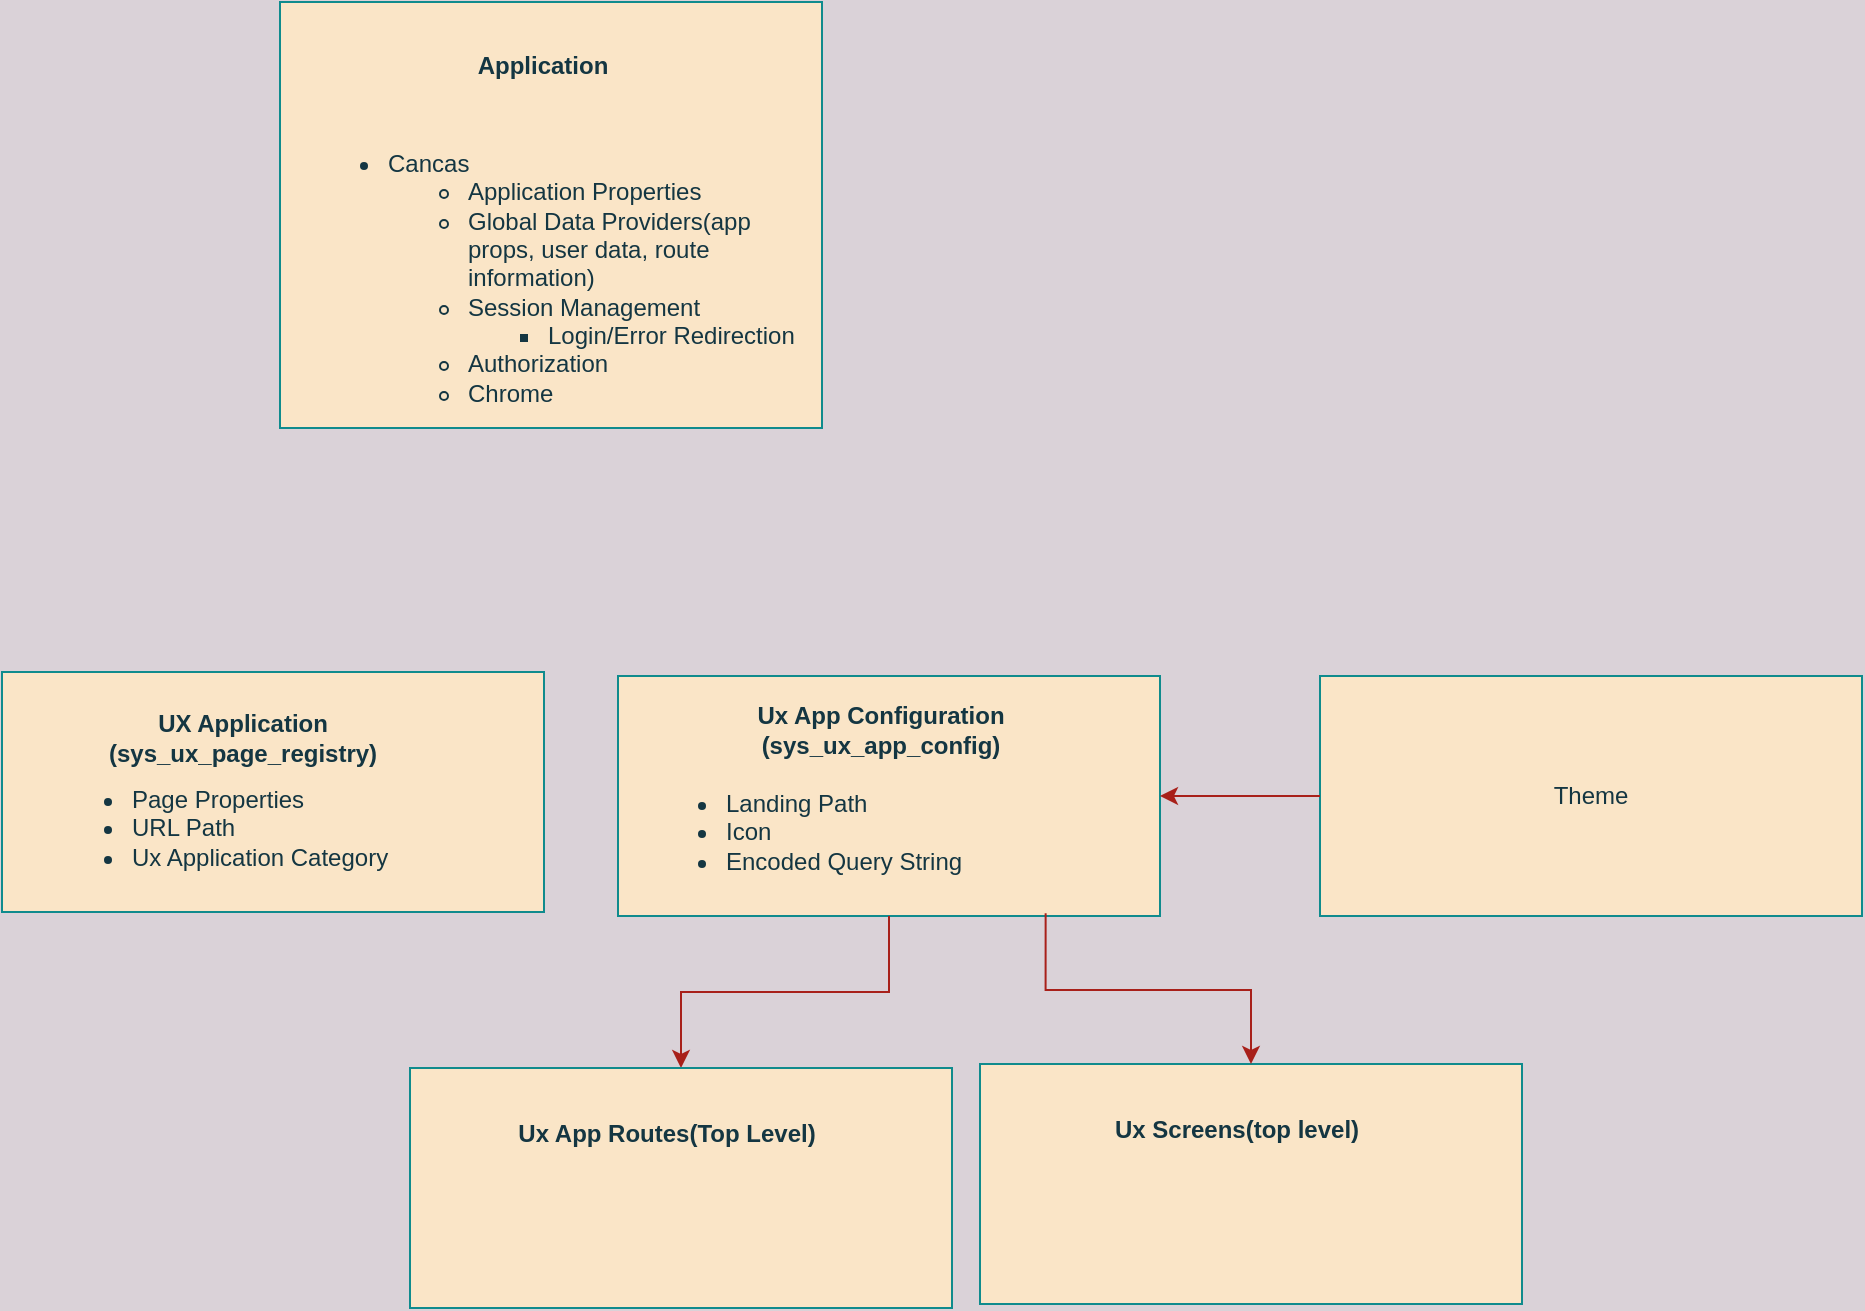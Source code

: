 <mxfile version="20.5.1" type="github">
  <diagram id="qqGL3lFV0vXu3Oas8Yws" name="Page-1">
    <mxGraphModel dx="2430" dy="1708" grid="0" gridSize="10" guides="1" tooltips="1" connect="1" arrows="1" fold="1" page="0" pageScale="1" pageWidth="827" pageHeight="1169" background="#DAD2D8" math="0" shadow="0">
      <root>
        <mxCell id="0" />
        <mxCell id="1" parent="0" />
        <mxCell id="hrlRFXkUMkofeoo2fDKn-14" value="" style="group;fillColor=none;fontColor=#143642;" vertex="1" connectable="0" parent="1">
          <mxGeometry x="205" y="-97" width="274" height="120.0" as="geometry" />
        </mxCell>
        <mxCell id="hrlRFXkUMkofeoo2fDKn-15" value="" style="rounded=0;whiteSpace=wrap;html=1;strokeColor=#0F8B8D;fontColor=#143642;fillColor=#FAE5C7;" vertex="1" parent="hrlRFXkUMkofeoo2fDKn-14">
          <mxGeometry width="271" height="120.0" as="geometry" />
        </mxCell>
        <mxCell id="hrlRFXkUMkofeoo2fDKn-16" value="&lt;ul&gt;&lt;li&gt;Landing Path&lt;/li&gt;&lt;li&gt;Icon&lt;/li&gt;&lt;li&gt;Encoded Query String&lt;/li&gt;&lt;/ul&gt;" style="text;html=1;strokeColor=none;fillColor=none;align=left;verticalAlign=middle;whiteSpace=wrap;rounded=0;fontColor=#143642;" vertex="1" parent="hrlRFXkUMkofeoo2fDKn-14">
          <mxGeometry x="11.5" y="62.532" width="251" height="30.0" as="geometry" />
        </mxCell>
        <mxCell id="hrlRFXkUMkofeoo2fDKn-17" value="Ux App Configuration&lt;br&gt;(sys_ux_app_config)" style="text;html=1;align=center;verticalAlign=middle;resizable=0;points=[];autosize=1;strokeColor=none;fillColor=none;fontColor=#143642;fontStyle=1" vertex="1" parent="hrlRFXkUMkofeoo2fDKn-14">
          <mxGeometry x="60" y="6.761" width="141" height="41" as="geometry" />
        </mxCell>
        <mxCell id="hrlRFXkUMkofeoo2fDKn-5" value="" style="group;fontColor=#143642;" vertex="1" connectable="0" parent="1">
          <mxGeometry x="-103" y="-99" width="271" height="120" as="geometry" />
        </mxCell>
        <mxCell id="hrlRFXkUMkofeoo2fDKn-1" value="" style="rounded=0;whiteSpace=wrap;html=1;strokeColor=#0F8B8D;fontColor=#143642;fillColor=#FAE5C7;" vertex="1" parent="hrlRFXkUMkofeoo2fDKn-5">
          <mxGeometry width="271" height="120" as="geometry" />
        </mxCell>
        <mxCell id="hrlRFXkUMkofeoo2fDKn-3" value="&lt;ul&gt;&lt;li&gt;Page Properties&lt;/li&gt;&lt;li&gt;&lt;span style=&quot;background-color: initial;&quot;&gt;URL Path&lt;/span&gt;&lt;/li&gt;&lt;li&gt;&lt;span style=&quot;background-color: initial;&quot;&gt;Ux Application Category&lt;/span&gt;&lt;/li&gt;&lt;/ul&gt;" style="text;html=1;strokeColor=none;fillColor=none;align=left;verticalAlign=middle;whiteSpace=wrap;rounded=0;fontColor=#143642;" vertex="1" parent="hrlRFXkUMkofeoo2fDKn-5">
          <mxGeometry x="23" y="63" width="198" height="30" as="geometry" />
        </mxCell>
        <mxCell id="hrlRFXkUMkofeoo2fDKn-4" value="&lt;span style=&quot;&quot;&gt;UX Application&lt;/span&gt;&lt;br style=&quot;&quot;&gt;&lt;span style=&quot;&quot;&gt;(sys_ux_page_registry)&lt;/span&gt;" style="text;html=1;align=center;verticalAlign=middle;resizable=0;points=[];autosize=1;strokeColor=none;fillColor=none;fontColor=#143642;fontStyle=1" vertex="1" parent="hrlRFXkUMkofeoo2fDKn-5">
          <mxGeometry x="44" y="12" width="152" height="41" as="geometry" />
        </mxCell>
        <mxCell id="hrlRFXkUMkofeoo2fDKn-7" value="" style="group;fontColor=#143642;" vertex="1" connectable="0" parent="1">
          <mxGeometry x="36" y="-434" width="274" height="213" as="geometry" />
        </mxCell>
        <mxCell id="hrlRFXkUMkofeoo2fDKn-8" value="" style="rounded=0;whiteSpace=wrap;html=1;strokeColor=#0F8B8D;fontColor=#143642;fillColor=#FAE5C7;" vertex="1" parent="hrlRFXkUMkofeoo2fDKn-7">
          <mxGeometry width="271" height="213.0" as="geometry" />
        </mxCell>
        <mxCell id="hrlRFXkUMkofeoo2fDKn-9" value="&lt;ul&gt;&lt;li&gt;Cancas&lt;/li&gt;&lt;ul&gt;&lt;li&gt;Application Properties&lt;/li&gt;&lt;li&gt;Global Data Providers(app props, user data, route information)&lt;/li&gt;&lt;li&gt;Session Management&lt;/li&gt;&lt;ul&gt;&lt;li&gt;Login/Error Redirection&lt;/li&gt;&lt;/ul&gt;&lt;li&gt;&lt;span style=&quot;font-size: 12px;&quot;&gt;Authorization&lt;/span&gt;&lt;/li&gt;&lt;li&gt;&lt;span style=&quot;font-size: 12px;&quot;&gt;Chrome&lt;/span&gt;&lt;/li&gt;&lt;/ul&gt;&lt;/ul&gt;" style="text;html=1;strokeColor=none;fillColor=none;align=left;verticalAlign=middle;whiteSpace=wrap;rounded=0;fontColor=#143642;" vertex="1" parent="hrlRFXkUMkofeoo2fDKn-7">
          <mxGeometry x="11.5" y="110.995" width="251" height="53.25" as="geometry" />
        </mxCell>
        <mxCell id="hrlRFXkUMkofeoo2fDKn-10" value="Application" style="text;html=1;align=center;verticalAlign=middle;resizable=0;points=[];autosize=1;strokeColor=none;fillColor=none;fontColor=#143642;fontStyle=1" vertex="1" parent="hrlRFXkUMkofeoo2fDKn-7">
          <mxGeometry x="89" y="19" width="83" height="26" as="geometry" />
        </mxCell>
        <mxCell id="hrlRFXkUMkofeoo2fDKn-25" value="" style="edgeStyle=orthogonalEdgeStyle;rounded=0;orthogonalLoop=1;jettySize=auto;html=1;strokeColor=#A8201A;fontColor=#143642;fillColor=#FAE5C7;labelBackgroundColor=#DAD2D8;" edge="1" parent="1" source="hrlRFXkUMkofeoo2fDKn-15" target="hrlRFXkUMkofeoo2fDKn-24">
          <mxGeometry relative="1" as="geometry" />
        </mxCell>
        <mxCell id="hrlRFXkUMkofeoo2fDKn-27" value="" style="group;fontColor=#143642;" vertex="1" connectable="0" parent="1">
          <mxGeometry x="101" y="99.0" width="271" height="120.0" as="geometry" />
        </mxCell>
        <mxCell id="hrlRFXkUMkofeoo2fDKn-24" value="" style="rounded=0;whiteSpace=wrap;html=1;strokeColor=#0F8B8D;fontColor=#143642;fillColor=#FAE5C7;" vertex="1" parent="hrlRFXkUMkofeoo2fDKn-27">
          <mxGeometry width="271" height="120.0" as="geometry" />
        </mxCell>
        <mxCell id="hrlRFXkUMkofeoo2fDKn-26" value="Ux App Routes(Top Level)" style="text;html=1;align=center;verticalAlign=middle;resizable=0;points=[];autosize=1;strokeColor=none;fillColor=none;fontColor=#143642;fontStyle=1" vertex="1" parent="hrlRFXkUMkofeoo2fDKn-27">
          <mxGeometry x="44" y="20.001" width="167" height="26" as="geometry" />
        </mxCell>
        <mxCell id="hrlRFXkUMkofeoo2fDKn-30" value="" style="group;fontColor=#143642;" vertex="1" connectable="0" parent="1">
          <mxGeometry x="386" y="97.0" width="271" height="120.0" as="geometry" />
        </mxCell>
        <mxCell id="hrlRFXkUMkofeoo2fDKn-31" value="" style="rounded=0;whiteSpace=wrap;html=1;strokeColor=#0F8B8D;fontColor=#143642;fillColor=#FAE5C7;" vertex="1" parent="hrlRFXkUMkofeoo2fDKn-30">
          <mxGeometry width="271" height="120.0" as="geometry" />
        </mxCell>
        <mxCell id="hrlRFXkUMkofeoo2fDKn-32" value="Ux Screens(top level)" style="text;html=1;align=center;verticalAlign=middle;resizable=0;points=[];autosize=1;strokeColor=none;fillColor=none;fontColor=#143642;fontStyle=1" vertex="1" parent="hrlRFXkUMkofeoo2fDKn-30">
          <mxGeometry x="58" y="20.001" width="140" height="26" as="geometry" />
        </mxCell>
        <mxCell id="hrlRFXkUMkofeoo2fDKn-33" style="edgeStyle=orthogonalEdgeStyle;rounded=0;orthogonalLoop=1;jettySize=auto;html=1;entryX=0.789;entryY=0.989;entryDx=0;entryDy=0;entryPerimeter=0;strokeColor=#A8201A;fontColor=#143642;fillColor=#FAE5C7;startArrow=classic;startFill=1;endArrow=none;endFill=0;labelBackgroundColor=#DAD2D8;" edge="1" parent="1" source="hrlRFXkUMkofeoo2fDKn-31" target="hrlRFXkUMkofeoo2fDKn-15">
          <mxGeometry relative="1" as="geometry" />
        </mxCell>
        <mxCell id="hrlRFXkUMkofeoo2fDKn-34" value="Theme" style="rounded=0;whiteSpace=wrap;html=1;strokeColor=#0F8B8D;fontColor=#143642;fillColor=#FAE5C7;" vertex="1" parent="1">
          <mxGeometry x="556" y="-97" width="271" height="120.0" as="geometry" />
        </mxCell>
        <mxCell id="hrlRFXkUMkofeoo2fDKn-35" value="" style="edgeStyle=orthogonalEdgeStyle;rounded=0;orthogonalLoop=1;jettySize=auto;html=1;strokeColor=#A8201A;fontColor=#143642;startArrow=classic;startFill=1;endArrow=none;endFill=0;fillColor=#FAE5C7;labelBackgroundColor=#DAD2D8;" edge="1" parent="1" source="hrlRFXkUMkofeoo2fDKn-15" target="hrlRFXkUMkofeoo2fDKn-34">
          <mxGeometry relative="1" as="geometry" />
        </mxCell>
      </root>
    </mxGraphModel>
  </diagram>
</mxfile>
